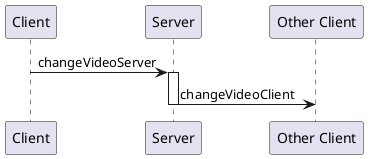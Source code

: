 @startuml changeVideoServer

Client -> Server: changeVideoServer
activate Server
Server -> "Other Client": changeVideoClient
deactivate Server

@enduml
